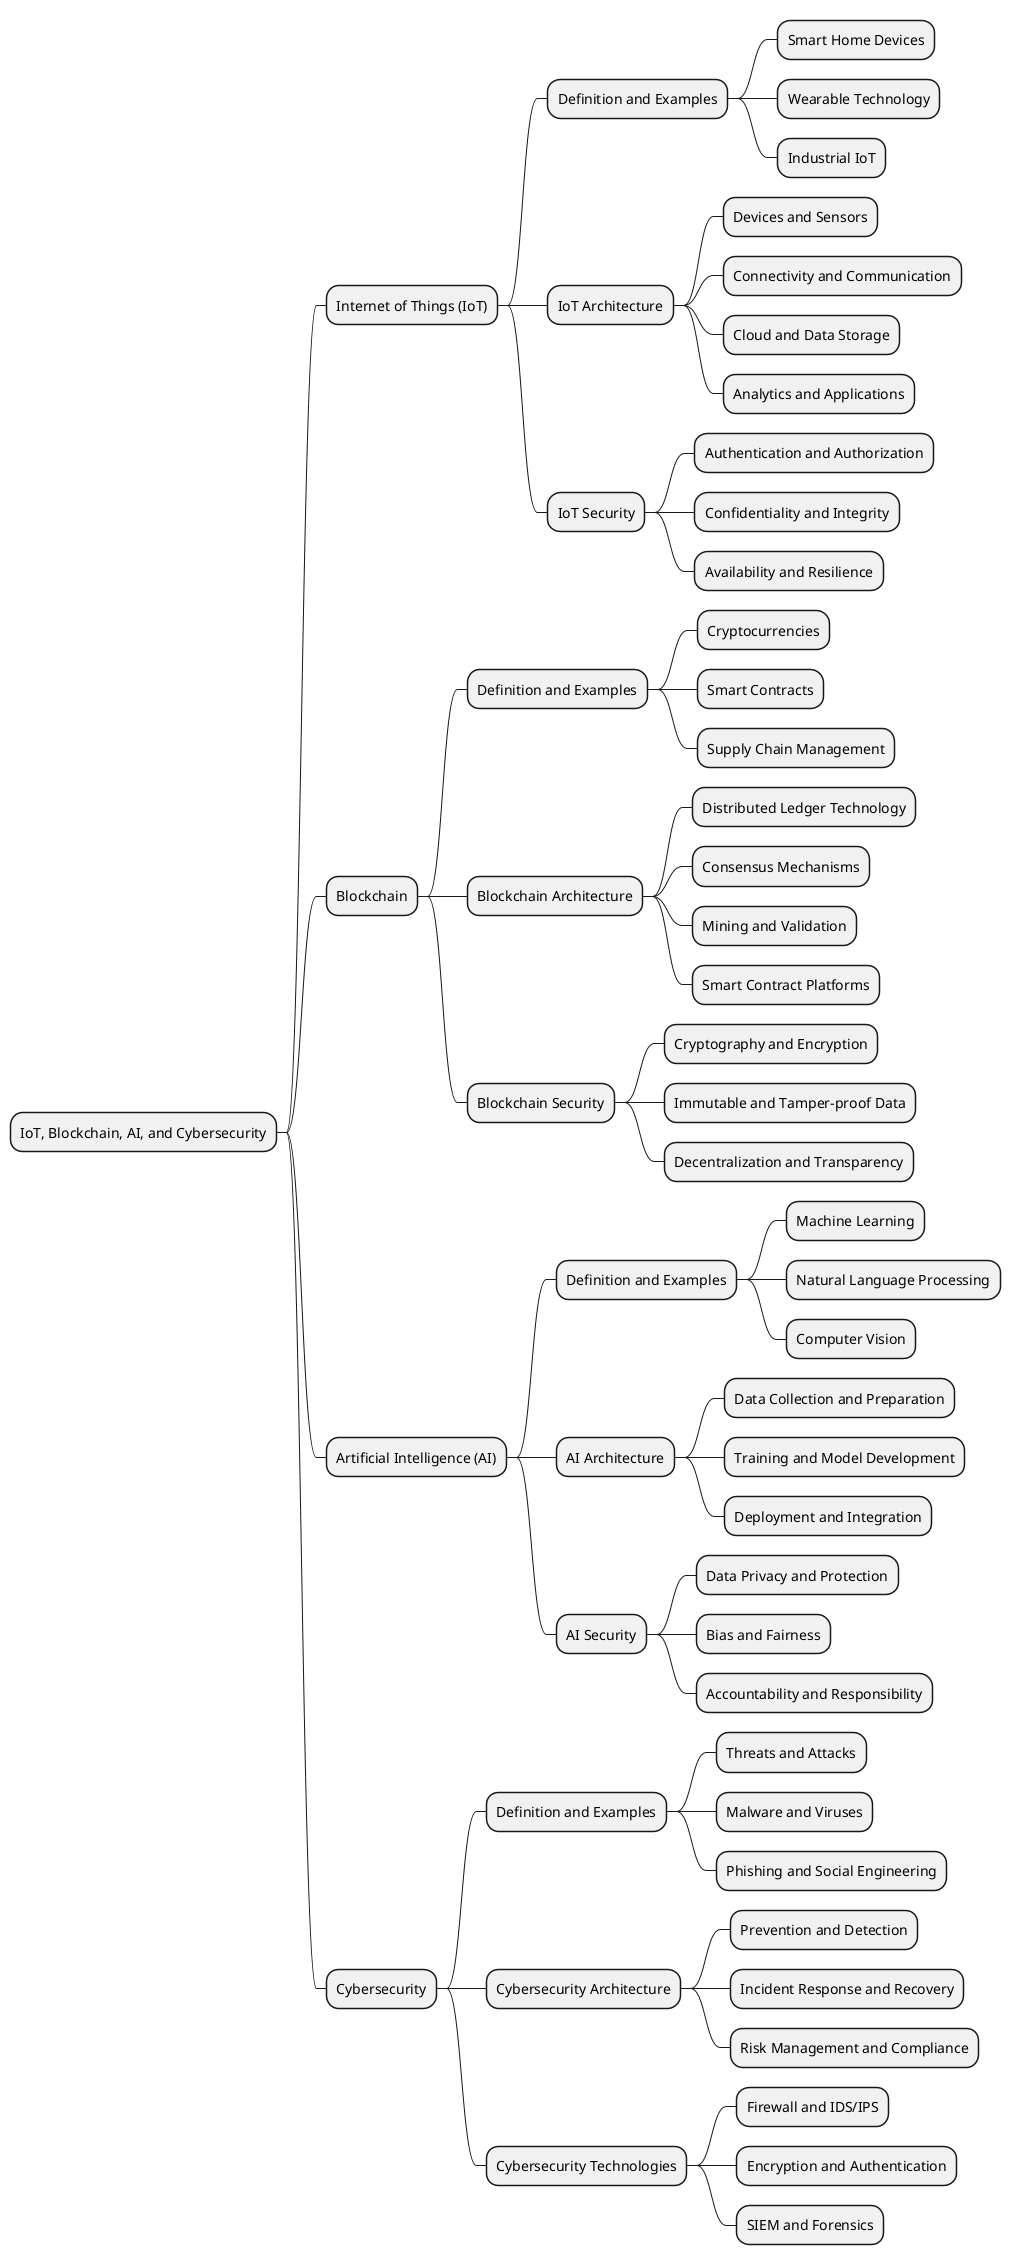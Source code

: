 @startmindmap
* IoT, Blockchain, AI, and Cybersecurity

** Internet of Things (IoT)
*** Definition and Examples
**** Smart Home Devices
**** Wearable Technology
**** Industrial IoT
*** IoT Architecture
**** Devices and Sensors
**** Connectivity and Communication
**** Cloud and Data Storage
**** Analytics and Applications
*** IoT Security
**** Authentication and Authorization
**** Confidentiality and Integrity
**** Availability and Resilience

** Blockchain
*** Definition and Examples
**** Cryptocurrencies
**** Smart Contracts
**** Supply Chain Management
*** Blockchain Architecture
**** Distributed Ledger Technology
**** Consensus Mechanisms
**** Mining and Validation
**** Smart Contract Platforms
*** Blockchain Security
**** Cryptography and Encryption
**** Immutable and Tamper-proof Data
**** Decentralization and Transparency

** Artificial Intelligence (AI)
*** Definition and Examples
**** Machine Learning
**** Natural Language Processing
**** Computer Vision
*** AI Architecture
**** Data Collection and Preparation
**** Training and Model Development
**** Deployment and Integration
*** AI Security
**** Data Privacy and Protection
**** Bias and Fairness
**** Accountability and Responsibility

** Cybersecurity
*** Definition and Examples
**** Threats and Attacks
**** Malware and Viruses
**** Phishing and Social Engineering
*** Cybersecurity Architecture
**** Prevention and Detection
**** Incident Response and Recovery
**** Risk Management and Compliance
*** Cybersecurity Technologies
**** Firewall and IDS/IPS
**** Encryption and Authentication
**** SIEM and Forensics
@endmindmap
